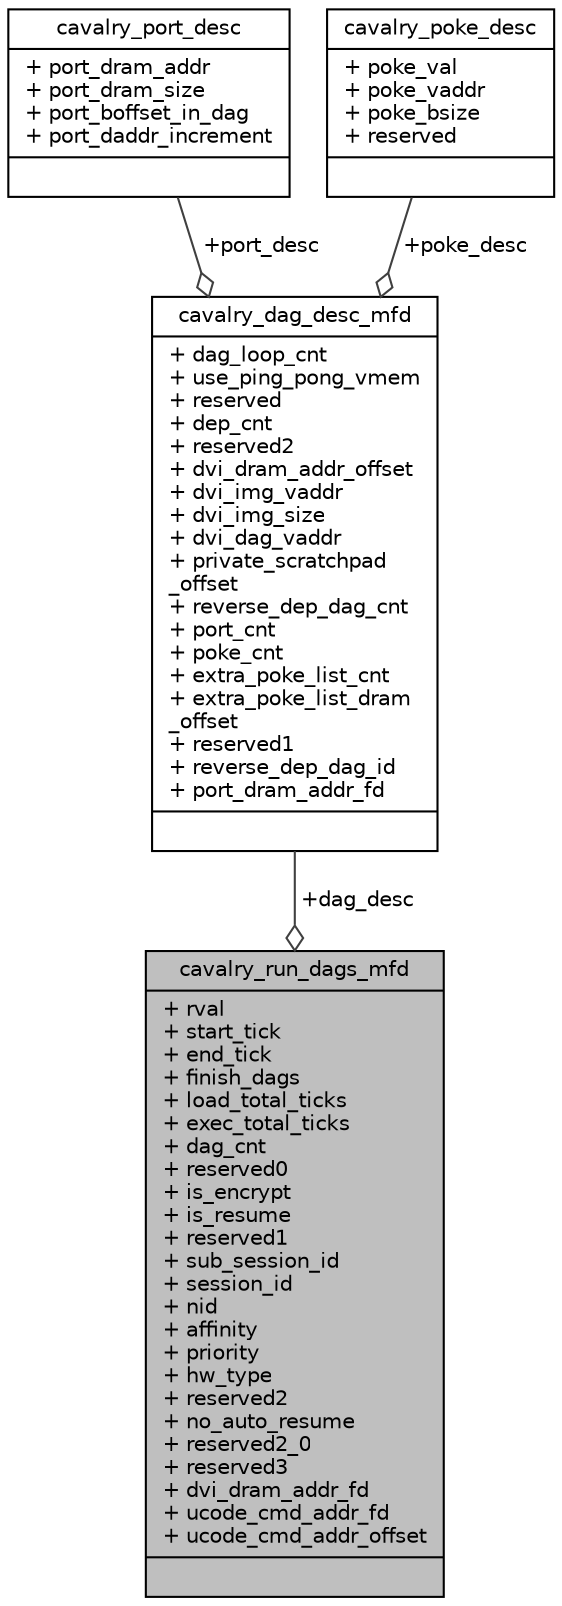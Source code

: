 digraph "cavalry_run_dags_mfd"
{
 // INTERACTIVE_SVG=YES
 // LATEX_PDF_SIZE
  bgcolor="transparent";
  edge [fontname="Helvetica",fontsize="10",labelfontname="Helvetica",labelfontsize="10"];
  node [fontname="Helvetica",fontsize="10",shape=record];
  Node1 [label="{cavalry_run_dags_mfd\n|+ rval\l+ start_tick\l+ end_tick\l+ finish_dags\l+ load_total_ticks\l+ exec_total_ticks\l+ dag_cnt\l+ reserved0\l+ is_encrypt\l+ is_resume\l+ reserved1\l+ sub_session_id\l+ session_id\l+ nid\l+ affinity\l+ priority\l+ hw_type\l+ reserved2\l+ no_auto_resume\l+ reserved2_0\l+ reserved3\l+ dvi_dram_addr_fd\l+ ucode_cmd_addr_fd\l+ ucode_cmd_addr_offset\l|}",height=0.2,width=0.4,color="black", fillcolor="grey75", style="filled", fontcolor="black",tooltip=" "];
  Node2 -> Node1 [color="grey25",fontsize="10",style="solid",label=" +dag_desc" ,arrowhead="odiamond",fontname="Helvetica"];
  Node2 [label="{cavalry_dag_desc_mfd\n|+ dag_loop_cnt\l+ use_ping_pong_vmem\l+ reserved\l+ dep_cnt\l+ reserved2\l+ dvi_dram_addr_offset\l+ dvi_img_vaddr\l+ dvi_img_size\l+ dvi_dag_vaddr\l+ private_scratchpad\l_offset\l+ reverse_dep_dag_cnt\l+ port_cnt\l+ poke_cnt\l+ extra_poke_list_cnt\l+ extra_poke_list_dram\l_offset\l+ reserved1\l+ reverse_dep_dag_id\l+ port_dram_addr_fd\l|}",height=0.2,width=0.4,color="black",URL="$db/d01/structcavalry__dag__desc__mfd.html",tooltip=" "];
  Node3 -> Node2 [color="grey25",fontsize="10",style="solid",label=" +port_desc" ,arrowhead="odiamond",fontname="Helvetica"];
  Node3 [label="{cavalry_port_desc\n|+ port_dram_addr\l+ port_dram_size\l+ port_boffset_in_dag\l+ port_daddr_increment\l|}",height=0.2,width=0.4,color="black",URL="$d0/d20/structcavalry__port__desc.html",tooltip=" "];
  Node4 -> Node2 [color="grey25",fontsize="10",style="solid",label=" +poke_desc" ,arrowhead="odiamond",fontname="Helvetica"];
  Node4 [label="{cavalry_poke_desc\n|+ poke_val\l+ poke_vaddr\l+ poke_bsize\l+ reserved\l|}",height=0.2,width=0.4,color="black",URL="$df/d99/structcavalry__poke__desc.html",tooltip=" "];
}
